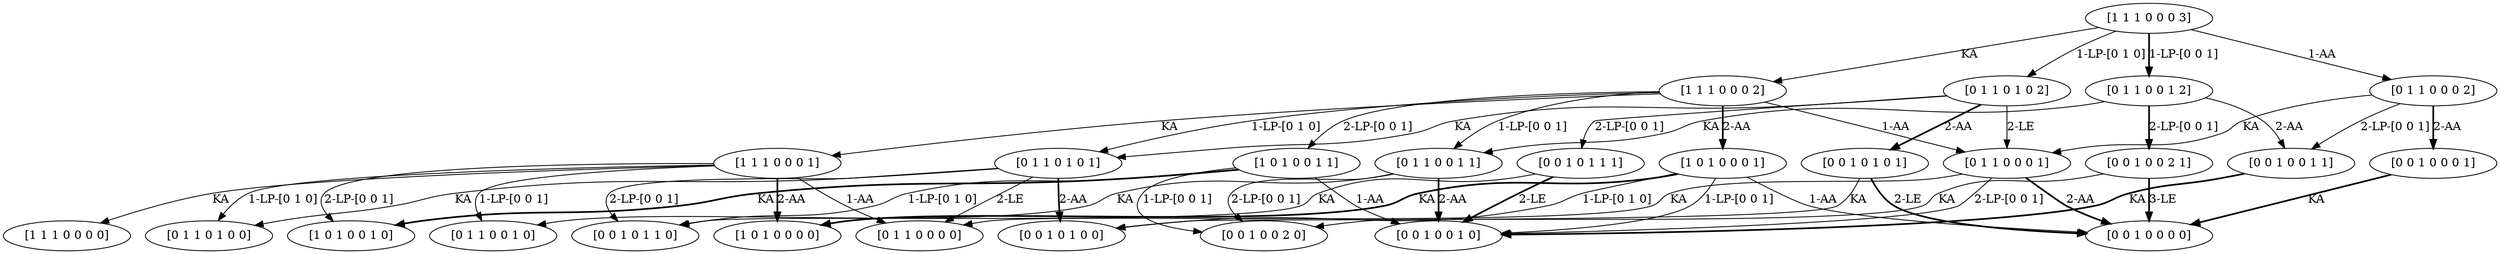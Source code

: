 digraph  {
	node [label="\N"];
	136	 [capacity="[1 0 1]",
		label="[1 0 1 0 0 1 0]",
		stock="[0 0 1]",
		time=0,
		value=0.0];
	137	 [capacity="[1 0 1]",
		label="[1 0 1 0 0 1 1]",
		stock="[0 0 1]",
		time=1,
		value=0.0];
	137 -> 136 [key=0,
	goal="[1 0 1 0 0 1 0]",
	label=KA,
	modus=KA,
	not_best_politic=False,
	revenue=0,
	style=bold,
	time=1,
	weight=0.0,
	weight_goal=0.0];
316 [capacity="[0 0 1]",
	label="[0 0 1 0 1 1 0]",
	stock="[0 1 1]",
	time=0,
	value=0.0];
137 -> 316 [key=1,
goal="[0 0 1 0 1 1 0]",
label="1-LP-[0 1 0]",
modus="LP[0 1 0]",
not_best_politic=True,
revenue=0,
time=1,
weight=0.0,
weight_goal=0.0];
324 [capacity="[0 0 1]",
label="[0 0 1 0 0 2 0]",
stock="[0 0 2]",
time=0,
value=0.0];
137 -> 324 [key=1,
goal="[0 0 1 0 0 2 0]",
label="1-LP-[0 0 1]",
modus="LP[0 0 1]",
not_best_politic=True,
revenue=0,
time=1,
weight=0.0,
weight_goal=0.0];
328 [capacity="[0 0 1]",
label="[0 0 1 0 0 1 0]",
stock="[0 0 1]",
time=0,
value=0.0];
137 -> 328 [key=1,
goal="[0 0 1 0 0 1 0]",
label="1-AA",
modus=AA,
not_best_politic=True,
revenue=100,
time=1,
weight=100.0,
weight_goal=0.0];
140 [capacity="[1 0 1]",
label="[1 0 1 0 0 0 0]",
stock="[0 0 0]",
time=0,
value=0.0];
141 [capacity="[1 0 1]",
label="[1 0 1 0 0 0 1]",
stock="[0 0 0]",
time=1,
value=0.0];
141 -> 140 [key=0,
goal="[1 0 1 0 0 0 0]",
label=KA,
modus=KA,
not_best_politic=False,
revenue=0,
style=bold,
time=1,
weight=0.0,
weight_goal=0.0];
320 [capacity="[0 0 1]",
label="[0 0 1 0 1 0 0]",
stock="[0 1 0]",
time=0,
value=0.0];
141 -> 320 [key=1,
goal="[0 0 1 0 1 0 0]",
label="1-LP-[0 1 0]",
modus="LP[0 1 0]",
not_best_politic=True,
revenue=0,
time=1,
weight=0.0,
weight_goal=0.0];
141 -> 328 [key=1,
goal="[0 0 1 0 0 1 0]",
label="1-LP-[0 0 1]",
modus="LP[0 0 1]",
not_best_politic=True,
revenue=0,
time=1,
weight=0.0,
weight_goal=0.0];
332 [capacity="[0 0 1]",
label="[0 0 1 0 0 0 0]",
stock="[0 0 0]",
time=0,
value=0.0];
141 -> 332 [key=1,
goal="[0 0 1 0 0 0 0]",
label="1-AA",
modus=AA,
not_best_politic=True,
revenue=100,
time=1,
weight=100.0,
weight_goal=0.0];
44 [capacity="[1 1 1]",
label="[1 1 1 0 0 0 0]",
stock="[0 0 0]",
time=0,
value=0.0];
45 [capacity="[1 1 1]",
label="[1 1 1 0 0 0 1]",
stock="[0 0 0]",
time=1,
value=60.0];
45 -> 136 [key=2,
goal="[1 0 1 0 0 1 0]",
label="2-LP-[0 0 1]",
modus="LP[0 0 1]",
not_best_politic=True,
revenue=0,
time=1,
weight=0.0,
weight_goal=0.0];
45 -> 140 [key=2,
goal="[1 0 1 0 0 0 0]",
label="2-AA",
modus=AA,
not_best_politic=False,
revenue=200,
style=bold,
time=1,
weight=200.0,
weight_goal=0.0];
45 -> 44 [key=0,
goal="[1 1 1 0 0 0 0]",
label=KA,
modus=KA,
not_best_politic=True,
revenue=0,
time=1,
weight=0.0,
weight_goal=0.0];
224 [capacity="[0 1 1]",
label="[0 1 1 0 1 0 0]",
stock="[0 1 0]",
time=0,
value=0.0];
45 -> 224 [key=1,
goal="[0 1 1 0 1 0 0]",
label="1-LP-[0 1 0]",
modus="LP[0 1 0]",
not_best_politic=True,
revenue=0,
time=1,
weight=0.0,
weight_goal=0.0];
232 [capacity="[0 1 1]",
label="[0 1 1 0 0 1 0]",
stock="[0 0 1]",
time=0,
value=0.0];
45 -> 232 [key=1,
goal="[0 1 1 0 0 1 0]",
label="1-LP-[0 0 1]",
modus="LP[0 0 1]",
not_best_politic=True,
revenue=0,
time=1,
weight=0.0,
weight_goal=0.0];
236 [capacity="[0 1 1]",
label="[0 1 1 0 0 0 0]",
stock="[0 0 0]",
time=0,
value=0.0];
45 -> 236 [key=1,
goal="[0 1 1 0 0 0 0]",
label="1-AA",
modus=AA,
not_best_politic=True,
revenue=100,
time=1,
weight=100.0,
weight_goal=0.0];
46 [capacity="[1 1 1]",
label="[1 1 1 0 0 0 2]",
stock="[0 0 0]",
time=2,
value=132.0];
46 -> 137 [key=2,
goal="[1 0 1 0 0 1 1]",
label="2-LP-[0 0 1]",
modus="LP[0 0 1]",
not_best_politic=True,
revenue=0,
time=2,
weight=-60.0,
weight_goal=0.0];
46 -> 141 [key=2,
goal="[1 0 1 0 0 0 1]",
label="2-AA",
modus=AA,
not_best_politic=False,
revenue=200,
style=bold,
time=2,
weight=140.0,
weight_goal=0.0];
46 -> 45 [key=0,
goal="[1 1 1 0 0 0 1]",
label=KA,
modus=KA,
not_best_politic=True,
revenue=0,
time=2,
weight=0.0,
weight_goal=60.0];
225 [capacity="[0 1 1]",
label="[0 1 1 0 1 0 1]",
stock="[0 1 0]",
time=1,
value=120.0];
46 -> 225 [key=1,
goal="[0 1 1 0 1 0 1]",
label="1-LP-[0 1 0]",
modus="LP[0 1 0]",
not_best_politic=True,
revenue=0,
time=2,
weight=60.0,
weight_goal=120.0];
233 [capacity="[0 1 1]",
label="[0 1 1 0 0 1 1]",
stock="[0 0 1]",
time=1,
value=60.0];
46 -> 233 [key=1,
goal="[0 1 1 0 0 1 1]",
label="1-LP-[0 0 1]",
modus="LP[0 0 1]",
not_best_politic=True,
revenue=0,
time=2,
weight=0.0,
weight_goal=60.0];
237 [capacity="[0 1 1]",
label="[0 1 1 0 0 0 1]",
stock="[0 0 0]",
time=1,
value=60.0];
46 -> 237 [key=1,
goal="[0 1 1 0 0 0 1]",
label="1-AA",
modus=AA,
not_best_politic=True,
revenue=100,
time=2,
weight=100.0,
weight_goal=60.0];
47 [capacity="[1 1 1]",
label="[1 1 1 0 0 0 3]",
stock="[0 0 0]",
time=3,
value=273.625];
47 -> 46 [key=0,
goal="[1 1 1 0 0 0 2]",
label=KA,
modus=KA,
not_best_politic=True,
revenue=0,
time=3,
weight=0.0,
weight_goal=132.0];
226 [capacity="[0 1 1]",
label="[0 1 1 0 1 0 2]",
stock="[0 1 0]",
time=2,
value=204.0];
47 -> 226 [key=1,
goal="[0 1 1 0 1 0 2]",
label="1-LP-[0 1 0]",
modus="LP[0 1 0]",
not_best_politic=True,
revenue=0,
time=3,
weight=72.0,
weight_goal=204.0];
234 [capacity="[0 1 1]",
label="[0 1 1 0 0 1 2]",
stock="[0 0 1]",
time=2,
value=534.0];
47 -> 234 [key=1,
goal="[0 1 1 0 0 1 2]",
label="1-LP-[0 0 1]",
modus="LP[0 0 1]",
not_best_politic=False,
revenue=0,
style=bold,
time=3,
weight=402.0,
weight_goal=534.0];
238 [capacity="[0 1 1]",
label="[0 1 1 0 0 0 2]",
stock="[0 0 0]",
time=2,
value=102.0];
47 -> 238 [key=1,
goal="[0 1 1 0 0 0 2]",
label="1-AA",
modus=AA,
not_best_politic=True,
revenue=100,
time=3,
weight=70.0,
weight_goal=102.0];
317 [capacity="[0 0 1]",
label="[0 0 1 0 1 1 1]",
stock="[0 1 1]",
time=1,
value=60.0];
317 -> 316 [key=0,
goal="[0 0 1 0 1 1 0]",
label=KA,
modus=KA,
not_best_politic=True,
revenue=0,
time=1,
weight=0.0,
weight_goal=0.0];
317 -> 328 [key=2,
goal="[0 0 1 0 0 1 0]",
label="2-LE",
modus=LE,
not_best_politic=False,
revenue=200,
style=bold,
time=1,
weight=200.0,
weight_goal=0.0];
321 [capacity="[0 0 1]",
label="[0 0 1 0 1 0 1]",
stock="[0 1 0]",
time=1,
value=60.0];
321 -> 320 [key=0,
goal="[0 0 1 0 1 0 0]",
label=KA,
modus=KA,
not_best_politic=True,
revenue=0,
time=1,
weight=0.0,
weight_goal=0.0];
321 -> 332 [key=2,
goal="[0 0 1 0 0 0 0]",
label="2-LE",
modus=LE,
not_best_politic=False,
revenue=200,
style=bold,
time=1,
weight=200.0,
weight_goal=0.0];
325 [capacity="[0 0 1]",
label="[0 0 1 0 0 2 1]",
stock="[0 0 2]",
time=1,
value=1500.0];
325 -> 324 [key=0,
goal="[0 0 1 0 0 2 0]",
label=KA,
modus=KA,
not_best_politic=True,
revenue=0,
time=1,
weight=0.0,
weight_goal=0.0];
325 -> 332 [key=3,
goal="[0 0 1 0 0 0 0]",
label="3-LE",
modus=LE,
not_best_politic=False,
revenue=5000,
style=bold,
time=1,
weight=5000.0,
weight_goal=0.0];
329 [capacity="[0 0 1]",
label="[0 0 1 0 0 1 1]",
stock="[0 0 1]",
time=1,
value=0.0];
329 -> 328 [key=0,
goal="[0 0 1 0 0 1 0]",
label=KA,
modus=KA,
not_best_politic=False,
revenue=0,
style=bold,
time=1,
weight=0.0,
weight_goal=0.0];
333 [capacity="[0 0 1]",
label="[0 0 1 0 0 0 1]",
stock="[0 0 0]",
time=1,
value=0.0];
333 -> 332 [key=0,
goal="[0 0 1 0 0 0 0]",
label=KA,
modus=KA,
not_best_politic=False,
revenue=0,
style=bold,
time=1,
weight=0.0,
weight_goal=0.0];
225 -> 316 [key=2,
goal="[0 0 1 0 1 1 0]",
label="2-LP-[0 0 1]",
modus="LP[0 0 1]",
not_best_politic=True,
revenue=0,
time=1,
weight=0.0,
weight_goal=0.0];
225 -> 320 [key=2,
goal="[0 0 1 0 1 0 0]",
label="2-AA",
modus=AA,
not_best_politic=False,
revenue=200,
style=bold,
time=1,
weight=200.0,
weight_goal=0.0];
225 -> 224 [key=0,
goal="[0 1 1 0 1 0 0]",
label=KA,
modus=KA,
not_best_politic=True,
revenue=0,
time=1,
weight=0.0,
weight_goal=0.0];
225 -> 236 [key=2,
goal="[0 1 1 0 0 0 0]",
label="2-LE",
modus=LE,
not_best_politic=True,
revenue=200,
time=1,
weight=200.0,
weight_goal=0.0];
226 -> 317 [key=2,
goal="[0 0 1 0 1 1 1]",
label="2-LP-[0 0 1]",
modus="LP[0 0 1]",
not_best_politic=True,
revenue=0,
time=2,
weight=-60.0,
weight_goal=60.0];
226 -> 321 [key=2,
goal="[0 0 1 0 1 0 1]",
label="2-AA",
modus=AA,
not_best_politic=False,
revenue=200,
style=bold,
time=2,
weight=140.0,
weight_goal=60.0];
226 -> 225 [key=0,
goal="[0 1 1 0 1 0 1]",
label=KA,
modus=KA,
not_best_politic=True,
revenue=0,
time=2,
weight=0.0,
weight_goal=120.0];
226 -> 237 [key=2,
goal="[0 1 1 0 0 0 1]",
label="2-LE",
modus=LE,
not_best_politic=True,
revenue=200,
time=2,
weight=140.0,
weight_goal=60.0];
233 -> 324 [key=2,
goal="[0 0 1 0 0 2 0]",
label="2-LP-[0 0 1]",
modus="LP[0 0 1]",
not_best_politic=True,
revenue=0,
time=1,
weight=0.0,
weight_goal=0.0];
233 -> 328 [key=2,
goal="[0 0 1 0 0 1 0]",
label="2-AA",
modus=AA,
not_best_politic=False,
revenue=200,
style=bold,
time=1,
weight=200.0,
weight_goal=0.0];
233 -> 232 [key=0,
goal="[0 1 1 0 0 1 0]",
label=KA,
modus=KA,
not_best_politic=True,
revenue=0,
time=1,
weight=0.0,
weight_goal=0.0];
234 -> 325 [key=2,
goal="[0 0 1 0 0 2 1]",
label="2-LP-[0 0 1]",
modus="LP[0 0 1]",
not_best_politic=False,
revenue=0,
style=bold,
time=2,
weight=1440.0,
weight_goal=1500.0];
234 -> 329 [key=2,
goal="[0 0 1 0 0 1 1]",
label="2-AA",
modus=AA,
not_best_politic=True,
revenue=200,
time=2,
weight=140.0,
weight_goal=0.0];
234 -> 233 [key=0,
goal="[0 1 1 0 0 1 1]",
label=KA,
modus=KA,
not_best_politic=True,
revenue=0,
time=2,
weight=0.0,
weight_goal=60.0];
237 -> 328 [key=2,
goal="[0 0 1 0 0 1 0]",
label="2-LP-[0 0 1]",
modus="LP[0 0 1]",
not_best_politic=True,
revenue=0,
time=1,
weight=0.0,
weight_goal=0.0];
237 -> 332 [key=2,
goal="[0 0 1 0 0 0 0]",
label="2-AA",
modus=AA,
not_best_politic=False,
revenue=200,
style=bold,
time=1,
weight=200.0,
weight_goal=0.0];
237 -> 236 [key=0,
goal="[0 1 1 0 0 0 0]",
label=KA,
modus=KA,
not_best_politic=True,
revenue=0,
time=1,
weight=0.0,
weight_goal=0.0];
238 -> 329 [key=2,
goal="[0 0 1 0 0 1 1]",
label="2-LP-[0 0 1]",
modus="LP[0 0 1]",
not_best_politic=True,
revenue=0,
time=2,
weight=-60.0,
weight_goal=0.0];
238 -> 333 [key=2,
goal="[0 0 1 0 0 0 1]",
label="2-AA",
modus=AA,
not_best_politic=False,
revenue=200,
style=bold,
time=2,
weight=140.0,
weight_goal=0.0];
238 -> 237 [key=0,
goal="[0 1 1 0 0 0 1]",
label=KA,
modus=KA,
not_best_politic=True,
revenue=0,
time=2,
weight=0.0,
weight_goal=60.0];
}
